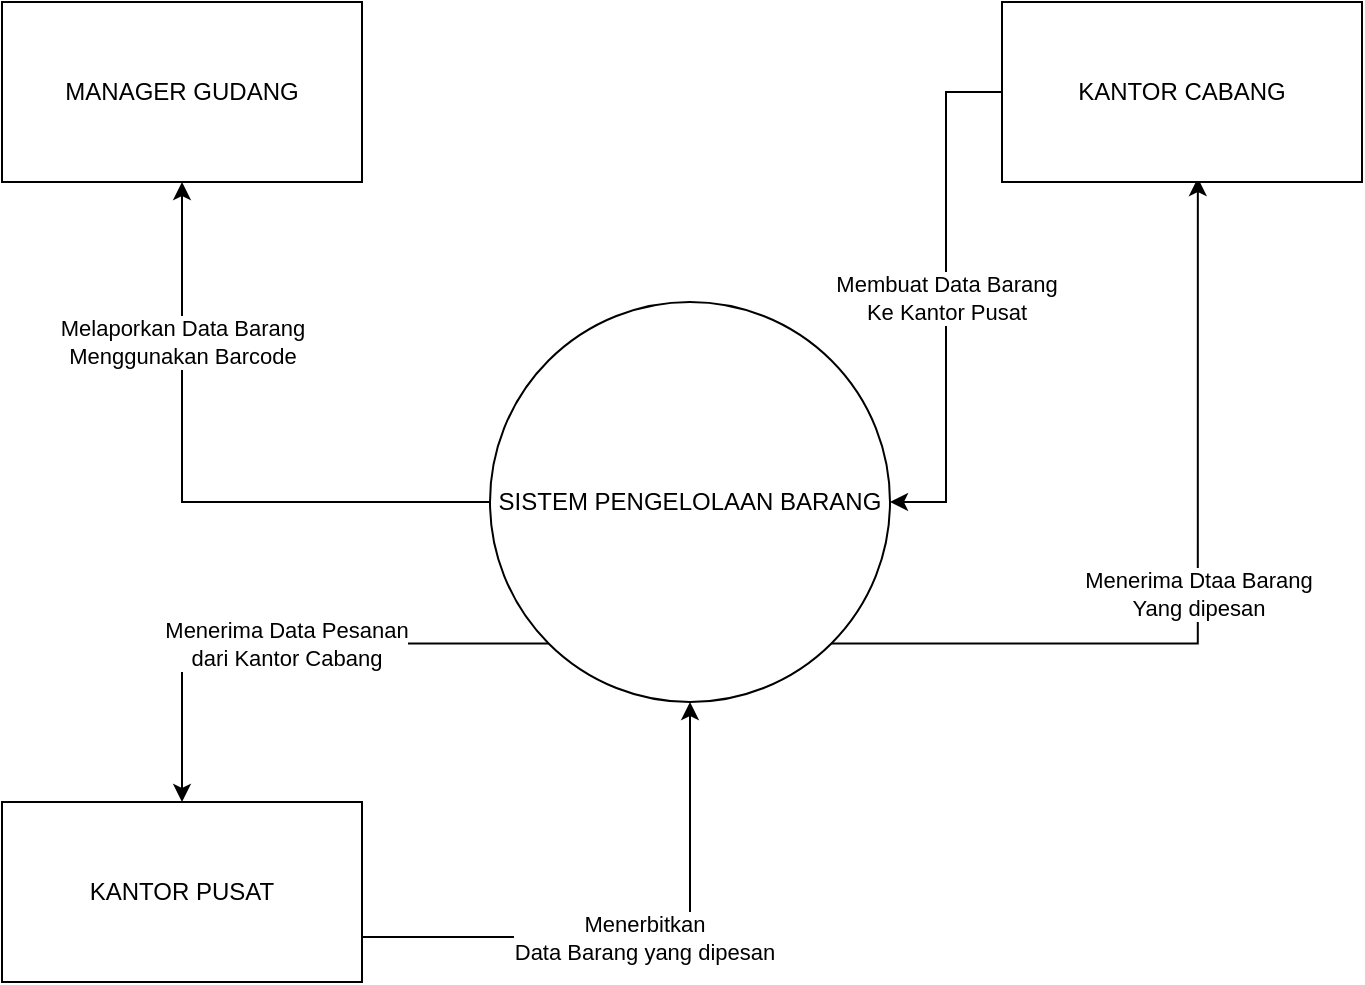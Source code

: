 <mxfile version="21.3.7" type="github">
  <diagram name="Page-1" id="oTC1ZE3Bsds6GOETxTSx">
    <mxGraphModel dx="1100" dy="635" grid="1" gridSize="10" guides="1" tooltips="1" connect="1" arrows="1" fold="1" page="1" pageScale="1" pageWidth="827" pageHeight="1169" math="0" shadow="0">
      <root>
        <mxCell id="0" />
        <mxCell id="1" parent="0" />
        <mxCell id="QK4Vu31ffJdNQrW0z0TG-5" value="&lt;div&gt;Melaporkan Data Barang &lt;br&gt;&lt;/div&gt;&lt;div&gt;Menggunakan Barcode &lt;/div&gt;" style="edgeStyle=orthogonalEdgeStyle;rounded=0;orthogonalLoop=1;jettySize=auto;html=1;entryX=0.5;entryY=1;entryDx=0;entryDy=0;" edge="1" parent="1" source="QK4Vu31ffJdNQrW0z0TG-1" target="QK4Vu31ffJdNQrW0z0TG-2">
          <mxGeometry x="0.49" relative="1" as="geometry">
            <mxPoint as="offset" />
          </mxGeometry>
        </mxCell>
        <mxCell id="QK4Vu31ffJdNQrW0z0TG-9" value="&lt;div&gt;Menerima Dtaa Barang&lt;/div&gt;&lt;div&gt;Yang dipesan&lt;br&gt;&lt;/div&gt;" style="edgeStyle=orthogonalEdgeStyle;rounded=0;orthogonalLoop=1;jettySize=auto;html=1;exitX=1;exitY=1;exitDx=0;exitDy=0;entryX=0.544;entryY=0.978;entryDx=0;entryDy=0;entryPerimeter=0;" edge="1" parent="1" source="QK4Vu31ffJdNQrW0z0TG-1" target="QK4Vu31ffJdNQrW0z0TG-3">
          <mxGeometry relative="1" as="geometry" />
        </mxCell>
        <mxCell id="QK4Vu31ffJdNQrW0z0TG-10" value="&lt;div&gt;Menerima Data Pesanan&lt;/div&gt;&lt;div&gt;dari Kantor Cabang&lt;br&gt;&lt;/div&gt;" style="edgeStyle=orthogonalEdgeStyle;rounded=0;orthogonalLoop=1;jettySize=auto;html=1;exitX=0;exitY=1;exitDx=0;exitDy=0;" edge="1" parent="1" source="QK4Vu31ffJdNQrW0z0TG-1" target="QK4Vu31ffJdNQrW0z0TG-4">
          <mxGeometry relative="1" as="geometry" />
        </mxCell>
        <mxCell id="QK4Vu31ffJdNQrW0z0TG-1" value="SISTEM PENGELOLAAN BARANG" style="ellipse;whiteSpace=wrap;html=1;aspect=fixed;" vertex="1" parent="1">
          <mxGeometry x="314" y="190" width="200" height="200" as="geometry" />
        </mxCell>
        <mxCell id="QK4Vu31ffJdNQrW0z0TG-2" value="MANAGER GUDANG" style="rounded=0;whiteSpace=wrap;html=1;" vertex="1" parent="1">
          <mxGeometry x="70" y="40" width="180" height="90" as="geometry" />
        </mxCell>
        <mxCell id="QK4Vu31ffJdNQrW0z0TG-8" value="&lt;div&gt;Membuat Data Barang&lt;/div&gt;&lt;div&gt;Ke Kantor Pusat&lt;br&gt;&lt;/div&gt;" style="edgeStyle=orthogonalEdgeStyle;rounded=0;orthogonalLoop=1;jettySize=auto;html=1;entryX=1;entryY=0.5;entryDx=0;entryDy=0;" edge="1" parent="1" source="QK4Vu31ffJdNQrW0z0TG-3" target="QK4Vu31ffJdNQrW0z0TG-1">
          <mxGeometry relative="1" as="geometry" />
        </mxCell>
        <mxCell id="QK4Vu31ffJdNQrW0z0TG-3" value="KANTOR CABANG" style="rounded=0;whiteSpace=wrap;html=1;" vertex="1" parent="1">
          <mxGeometry x="570" y="40" width="180" height="90" as="geometry" />
        </mxCell>
        <mxCell id="QK4Vu31ffJdNQrW0z0TG-11" value="&lt;div&gt;Menerbitkan&lt;/div&gt;&lt;div&gt;Data Barang yang dipesan&lt;br&gt;&lt;/div&gt;" style="edgeStyle=orthogonalEdgeStyle;rounded=0;orthogonalLoop=1;jettySize=auto;html=1;exitX=1;exitY=0.75;exitDx=0;exitDy=0;entryX=0.5;entryY=1;entryDx=0;entryDy=0;" edge="1" parent="1" source="QK4Vu31ffJdNQrW0z0TG-4" target="QK4Vu31ffJdNQrW0z0TG-1">
          <mxGeometry relative="1" as="geometry">
            <mxPoint x="470" y="460" as="targetPoint" />
          </mxGeometry>
        </mxCell>
        <mxCell id="QK4Vu31ffJdNQrW0z0TG-4" value="KANTOR PUSAT" style="rounded=0;whiteSpace=wrap;html=1;" vertex="1" parent="1">
          <mxGeometry x="70" y="440" width="180" height="90" as="geometry" />
        </mxCell>
      </root>
    </mxGraphModel>
  </diagram>
</mxfile>
